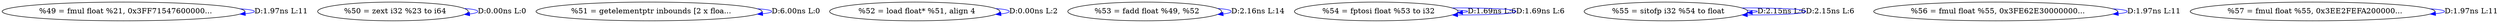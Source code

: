 digraph {
Node0x29b5e00[label="  %49 = fmul float %21, 0x3FF71547600000..."];
Node0x29b5e00 -> Node0x29b5e00[label="D:1.97ns L:11",color=blue];
Node0x29b5ee0[label="  %50 = zext i32 %23 to i64"];
Node0x29b5ee0 -> Node0x29b5ee0[label="D:0.00ns L:0",color=blue];
Node0x29b5fc0[label="  %51 = getelementptr inbounds [2 x floa..."];
Node0x29b5fc0 -> Node0x29b5fc0[label="D:6.00ns L:0",color=blue];
Node0x29b60a0[label="  %52 = load float* %51, align 4"];
Node0x29b60a0 -> Node0x29b60a0[label="D:0.00ns L:2",color=blue];
Node0x29b6180[label="  %53 = fadd float %49, %52"];
Node0x29b6180 -> Node0x29b6180[label="D:2.16ns L:14",color=blue];
Node0x29b6260[label="  %54 = fptosi float %53 to i32"];
Node0x29b6260 -> Node0x29b6260[label="D:1.69ns L:6",color=blue];
Node0x29b6260 -> Node0x29b6260[label="D:1.69ns L:6",color=blue];
Node0x29b6340[label="  %55 = sitofp i32 %54 to float"];
Node0x29b6340 -> Node0x29b6340[label="D:2.15ns L:6",color=blue];
Node0x29b6340 -> Node0x29b6340[label="D:2.15ns L:6",color=blue];
Node0x29b6420[label="  %56 = fmul float %55, 0x3FE62E30000000..."];
Node0x29b6420 -> Node0x29b6420[label="D:1.97ns L:11",color=blue];
Node0x29b6500[label="  %57 = fmul float %55, 0x3EE2FEFA200000..."];
Node0x29b6500 -> Node0x29b6500[label="D:1.97ns L:11",color=blue];
}
